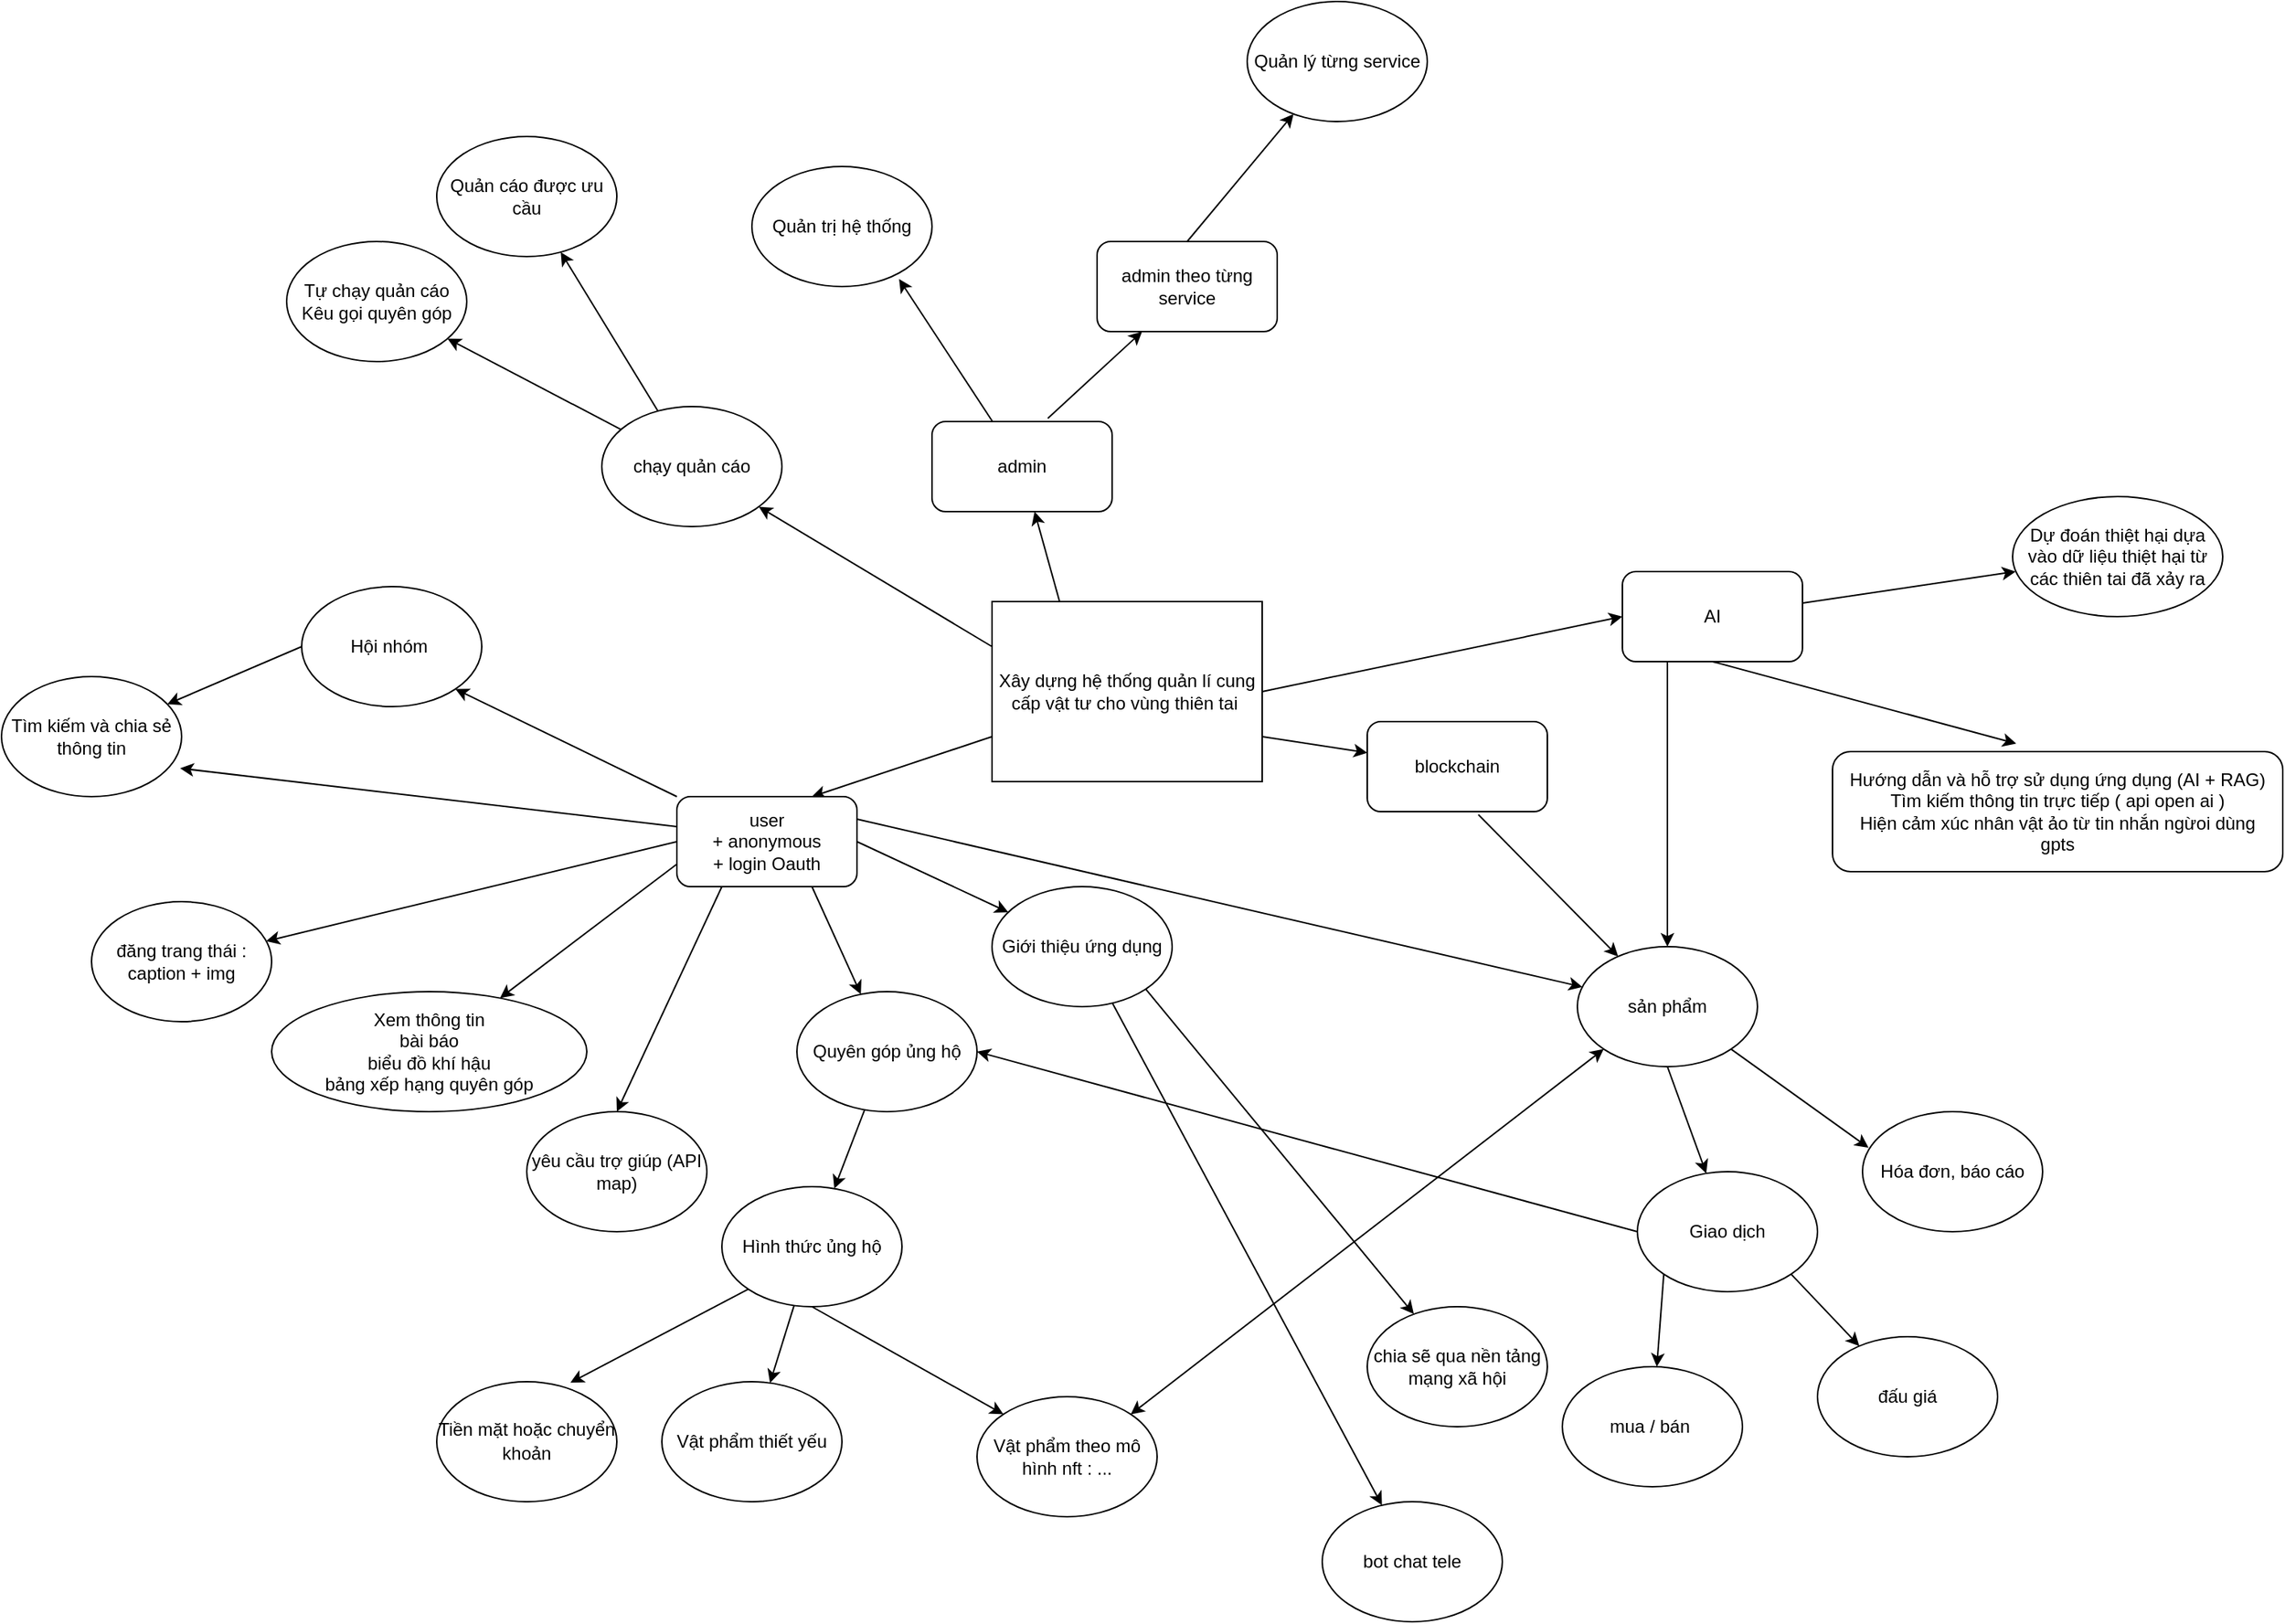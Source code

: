 <mxfile>
    <diagram id="UyJF-q3qDyYBs_Cnp6WH" name="Page-1">
        <mxGraphModel dx="2458" dy="2032" grid="1" gridSize="10" guides="1" tooltips="1" connect="1" arrows="1" fold="1" page="1" pageScale="1" pageWidth="850" pageHeight="1100" background="none" math="0" shadow="0">
            <root>
                <mxCell id="0"/>
                <mxCell id="1" parent="0"/>
                <mxCell id="17" value="" style="endArrow=classic;html=1;exitX=0;exitY=0.75;exitDx=0;exitDy=0;entryX=0.75;entryY=0;entryDx=0;entryDy=0;" parent="1" source="19" target="21" edge="1">
                    <mxGeometry width="50" height="50" relative="1" as="geometry">
                        <mxPoint x="88.28" y="398.288" as="sourcePoint"/>
                        <mxPoint x="50" y="320" as="targetPoint"/>
                    </mxGeometry>
                </mxCell>
                <mxCell id="19" value="Xây dựng hệ thống quản lí cung cấp vật tư cho vùng thiên tai&amp;nbsp;" style="rounded=0;whiteSpace=wrap;html=1;shadow=0;" parent="1" vertex="1">
                    <mxGeometry x="320" y="130" width="180" height="120" as="geometry"/>
                </mxCell>
                <mxCell id="24" value="" style="edgeStyle=none;html=1;exitX=1;exitY=0.5;exitDx=0;exitDy=0;" parent="1" source="21" target="25" edge="1">
                    <mxGeometry relative="1" as="geometry">
                        <mxPoint x="170" y="390" as="targetPoint"/>
                    </mxGeometry>
                </mxCell>
                <mxCell id="21" value="user&lt;br&gt;+ anonymous&lt;br&gt;+ login Oauth" style="rounded=1;whiteSpace=wrap;html=1;" parent="1" vertex="1">
                    <mxGeometry x="110" y="260" width="120" height="60" as="geometry"/>
                </mxCell>
                <mxCell id="51" value="" style="edgeStyle=none;html=1;" parent="1" source="25" target="52" edge="1">
                    <mxGeometry relative="1" as="geometry">
                        <mxPoint x="460" y="480" as="targetPoint"/>
                    </mxGeometry>
                </mxCell>
                <mxCell id="25" value="Giới thiệu ứng dụng" style="ellipse;whiteSpace=wrap;html=1;" parent="1" vertex="1">
                    <mxGeometry x="320" y="320" width="120" height="80" as="geometry"/>
                </mxCell>
                <mxCell id="26" value="" style="edgeStyle=none;html=1;exitX=0.75;exitY=1;exitDx=0;exitDy=0;" parent="1" source="21" target="27" edge="1">
                    <mxGeometry relative="1" as="geometry">
                        <mxPoint x="240" y="300" as="sourcePoint"/>
                        <mxPoint x="250" y="410" as="targetPoint"/>
                    </mxGeometry>
                </mxCell>
                <mxCell id="47" value="" style="edgeStyle=none;html=1;" parent="1" source="88" target="46" edge="1">
                    <mxGeometry relative="1" as="geometry">
                        <mxPoint x="140" y="520" as="sourcePoint"/>
                    </mxGeometry>
                </mxCell>
                <mxCell id="27" value="Quyên góp ủng hộ" style="ellipse;whiteSpace=wrap;html=1;" parent="1" vertex="1">
                    <mxGeometry x="190" y="390" width="120" height="80" as="geometry"/>
                </mxCell>
                <mxCell id="28" value="" style="endArrow=classic;html=1;exitX=0.25;exitY=1;exitDx=0;exitDy=0;entryX=0.5;entryY=0;entryDx=0;entryDy=0;" parent="1" source="21" target="29" edge="1">
                    <mxGeometry width="50" height="50" relative="1" as="geometry">
                        <mxPoint x="400" y="390" as="sourcePoint"/>
                        <mxPoint x="90" y="450" as="targetPoint"/>
                    </mxGeometry>
                </mxCell>
                <mxCell id="29" value="yêu cầu trợ giúp (API map)" style="ellipse;whiteSpace=wrap;html=1;" parent="1" vertex="1">
                    <mxGeometry x="10" y="470" width="120" height="80" as="geometry"/>
                </mxCell>
                <mxCell id="30" value="" style="endArrow=classic;html=1;exitX=0;exitY=0.75;exitDx=0;exitDy=0;" parent="1" source="21" target="31" edge="1">
                    <mxGeometry width="50" height="50" relative="1" as="geometry">
                        <mxPoint x="400" y="390" as="sourcePoint"/>
                        <mxPoint y="350" as="targetPoint"/>
                    </mxGeometry>
                </mxCell>
                <mxCell id="31" value="Xem thông tin&lt;br&gt;bài báo&lt;br&gt;biểu đồ khí hậu&lt;br&gt;bảng xếp hạng quyên góp" style="ellipse;whiteSpace=wrap;html=1;" parent="1" vertex="1">
                    <mxGeometry x="-160" y="390" width="210" height="80" as="geometry"/>
                </mxCell>
                <mxCell id="32" value="" style="endArrow=classic;html=1;entryX=0.408;entryY=-0.067;entryDx=0;entryDy=0;entryPerimeter=0;exitX=0.5;exitY=1;exitDx=0;exitDy=0;" parent="1" source="36" target="34" edge="1">
                    <mxGeometry width="50" height="50" relative="1" as="geometry">
                        <mxPoint x="610" y="170" as="sourcePoint"/>
                        <mxPoint x="660" y="240" as="targetPoint"/>
                    </mxGeometry>
                </mxCell>
                <mxCell id="34" value="Hướng dẫn và hỗ trợ sử dụng ứng dụng (AI + RAG)&lt;br&gt;Tìm kiếm thông tin trực tiếp ( api open ai )&lt;br&gt;Hiện cảm xúc nhân vật ảo từ tin nhắn ngừoi dùng&lt;br&gt;gpts" style="rounded=1;whiteSpace=wrap;html=1;" parent="1" vertex="1">
                    <mxGeometry x="880" y="230" width="300" height="80" as="geometry"/>
                </mxCell>
                <mxCell id="36" value="AI" style="rounded=1;whiteSpace=wrap;html=1;" parent="1" vertex="1">
                    <mxGeometry x="740" y="110" width="120" height="60" as="geometry"/>
                </mxCell>
                <mxCell id="37" value="" style="endArrow=classic;html=1;exitX=1;exitY=0.5;exitDx=0;exitDy=0;entryX=0;entryY=0.5;entryDx=0;entryDy=0;" parent="1" source="19" target="36" edge="1">
                    <mxGeometry width="50" height="50" relative="1" as="geometry">
                        <mxPoint x="340" y="440" as="sourcePoint"/>
                        <mxPoint x="390" y="390" as="targetPoint"/>
                    </mxGeometry>
                </mxCell>
                <mxCell id="38" value="" style="endArrow=classic;html=1;exitX=0;exitY=0.25;exitDx=0;exitDy=0;" parent="1" source="19" target="39" edge="1">
                    <mxGeometry width="50" height="50" relative="1" as="geometry">
                        <mxPoint x="340" y="440" as="sourcePoint"/>
                        <mxPoint x="190" y="150" as="targetPoint"/>
                    </mxGeometry>
                </mxCell>
                <mxCell id="56" value="" style="edgeStyle=none;html=1;" parent="1" source="39" target="55" edge="1">
                    <mxGeometry relative="1" as="geometry"/>
                </mxCell>
                <mxCell id="39" value="chạy quản cáo" style="ellipse;whiteSpace=wrap;html=1;" parent="1" vertex="1">
                    <mxGeometry x="60" width="120" height="80" as="geometry"/>
                </mxCell>
                <mxCell id="40" value="" style="endArrow=classic;html=1;exitX=0.25;exitY=0;exitDx=0;exitDy=0;" parent="1" source="19" target="42" edge="1">
                    <mxGeometry width="50" height="50" relative="1" as="geometry">
                        <mxPoint x="340" y="440" as="sourcePoint"/>
                        <mxPoint x="324.874" y="92.549" as="targetPoint"/>
                    </mxGeometry>
                </mxCell>
                <mxCell id="44" value="" style="edgeStyle=none;html=1;entryX=0.817;entryY=0.938;entryDx=0;entryDy=0;entryPerimeter=0;" parent="1" source="42" target="45" edge="1">
                    <mxGeometry relative="1" as="geometry">
                        <mxPoint x="260.004" y="-70.001" as="targetPoint"/>
                    </mxGeometry>
                </mxCell>
                <mxCell id="42" value="admin" style="rounded=1;whiteSpace=wrap;html=1;" parent="1" vertex="1">
                    <mxGeometry x="280.004" y="9.999" width="120" height="60" as="geometry"/>
                </mxCell>
                <mxCell id="45" value="Quản trị hệ thống" style="ellipse;whiteSpace=wrap;html=1;" parent="1" vertex="1">
                    <mxGeometry x="160" y="-160" width="120" height="80" as="geometry"/>
                </mxCell>
                <mxCell id="46" value="Vật phẩm thiết yếu" style="ellipse;whiteSpace=wrap;html=1;" parent="1" vertex="1">
                    <mxGeometry x="100" y="650" width="120" height="80" as="geometry"/>
                </mxCell>
                <mxCell id="49" value="Vật phẩm theo mô hình nft : ..." style="ellipse;whiteSpace=wrap;html=1;" parent="1" vertex="1">
                    <mxGeometry x="310" y="660" width="120" height="80" as="geometry"/>
                </mxCell>
                <mxCell id="52" value="bot chat tele" style="ellipse;whiteSpace=wrap;html=1;" parent="1" vertex="1">
                    <mxGeometry x="540" y="730" width="120" height="80" as="geometry"/>
                </mxCell>
                <mxCell id="53" value="" style="endArrow=classic;html=1;" parent="1" source="39" target="54" edge="1">
                    <mxGeometry width="50" height="50" relative="1" as="geometry">
                        <mxPoint x="320" y="340" as="sourcePoint"/>
                        <mxPoint x="-80" y="210" as="targetPoint"/>
                    </mxGeometry>
                </mxCell>
                <mxCell id="54" value="Tự chạy quản cáo&lt;br&gt;Kêu gọi quyên góp" style="ellipse;whiteSpace=wrap;html=1;" parent="1" vertex="1">
                    <mxGeometry x="-150" y="-110" width="120" height="80" as="geometry"/>
                </mxCell>
                <mxCell id="55" value="Quản cáo được ưu cầu" style="ellipse;whiteSpace=wrap;html=1;" parent="1" vertex="1">
                    <mxGeometry x="-50" y="-180" width="120" height="80" as="geometry"/>
                </mxCell>
                <mxCell id="58" value="" style="endArrow=classic;html=1;exitX=0;exitY=0.5;exitDx=0;exitDy=0;" parent="1" source="21" target="59" edge="1">
                    <mxGeometry width="50" height="50" relative="1" as="geometry">
                        <mxPoint x="160" y="320" as="sourcePoint"/>
                        <mxPoint x="-40" y="240" as="targetPoint"/>
                    </mxGeometry>
                </mxCell>
                <mxCell id="59" value="đăng trang thái : caption + img" style="ellipse;whiteSpace=wrap;html=1;" parent="1" vertex="1">
                    <mxGeometry x="-280" y="330" width="120" height="80" as="geometry"/>
                </mxCell>
                <mxCell id="61" value="" style="endArrow=classic;html=1;exitX=1;exitY=0.25;exitDx=0;exitDy=0;" parent="1" source="21" target="62" edge="1">
                    <mxGeometry width="50" height="50" relative="1" as="geometry">
                        <mxPoint x="120" y="180" as="sourcePoint"/>
                        <mxPoint y="180" as="targetPoint"/>
                    </mxGeometry>
                </mxCell>
                <mxCell id="62" value="sản phẩm" style="ellipse;whiteSpace=wrap;html=1;" parent="1" vertex="1">
                    <mxGeometry x="710" y="360" width="120" height="80" as="geometry"/>
                </mxCell>
                <mxCell id="63" value="" style="endArrow=classic;html=1;exitX=1;exitY=0.75;exitDx=0;exitDy=0;" parent="1" source="19" target="65" edge="1">
                    <mxGeometry width="50" height="50" relative="1" as="geometry">
                        <mxPoint x="610" y="380" as="sourcePoint"/>
                        <mxPoint x="582.878" y="237.76" as="targetPoint"/>
                    </mxGeometry>
                </mxCell>
                <mxCell id="65" value="blockchain" style="rounded=1;whiteSpace=wrap;html=1;" parent="1" vertex="1">
                    <mxGeometry x="569.998" y="210.0" width="120" height="60" as="geometry"/>
                </mxCell>
                <mxCell id="66" value="" style="endArrow=classic;html=1;exitX=0.617;exitY=1.033;exitDx=0;exitDy=0;exitPerimeter=0;" parent="1" source="65" target="62" edge="1">
                    <mxGeometry width="50" height="50" relative="1" as="geometry">
                        <mxPoint x="610" y="380" as="sourcePoint"/>
                        <mxPoint x="660" y="330" as="targetPoint"/>
                    </mxGeometry>
                </mxCell>
                <mxCell id="67" value="" style="endArrow=classic;html=1;exitX=0.25;exitY=1;exitDx=0;exitDy=0;entryX=0.5;entryY=0;entryDx=0;entryDy=0;" parent="1" source="36" target="62" edge="1">
                    <mxGeometry width="50" height="50" relative="1" as="geometry">
                        <mxPoint x="670" y="380" as="sourcePoint"/>
                        <mxPoint x="720" y="330" as="targetPoint"/>
                    </mxGeometry>
                </mxCell>
                <mxCell id="69" value="" style="endArrow=classic;html=1;exitX=0.5;exitY=1;exitDx=0;exitDy=0;" parent="1" source="62" target="70" edge="1">
                    <mxGeometry width="50" height="50" relative="1" as="geometry">
                        <mxPoint x="420" y="500" as="sourcePoint"/>
                        <mxPoint x="750" y="510" as="targetPoint"/>
                    </mxGeometry>
                </mxCell>
                <mxCell id="70" value="Giao dịch" style="ellipse;whiteSpace=wrap;html=1;" parent="1" vertex="1">
                    <mxGeometry x="750" y="510" width="120" height="80" as="geometry"/>
                </mxCell>
                <mxCell id="71" value="" style="endArrow=classic;startArrow=classic;html=1;exitX=1;exitY=0;exitDx=0;exitDy=0;entryX=0;entryY=1;entryDx=0;entryDy=0;" parent="1" source="49" target="62" edge="1">
                    <mxGeometry width="50" height="50" relative="1" as="geometry">
                        <mxPoint x="420" y="500" as="sourcePoint"/>
                        <mxPoint x="470" y="450" as="targetPoint"/>
                    </mxGeometry>
                </mxCell>
                <mxCell id="72" value="" style="endArrow=classic;html=1;exitX=0;exitY=1;exitDx=0;exitDy=0;" parent="1" source="70" target="73" edge="1">
                    <mxGeometry width="50" height="50" relative="1" as="geometry">
                        <mxPoint x="420" y="500" as="sourcePoint"/>
                        <mxPoint x="750" y="670" as="targetPoint"/>
                    </mxGeometry>
                </mxCell>
                <mxCell id="73" value="mua / bán&amp;nbsp;" style="ellipse;whiteSpace=wrap;html=1;" parent="1" vertex="1">
                    <mxGeometry x="700" y="640" width="120" height="80" as="geometry"/>
                </mxCell>
                <mxCell id="74" value="" style="endArrow=classic;html=1;exitX=1;exitY=1;exitDx=0;exitDy=0;" parent="1" source="70" target="75" edge="1">
                    <mxGeometry width="50" height="50" relative="1" as="geometry">
                        <mxPoint x="420" y="500" as="sourcePoint"/>
                        <mxPoint x="890" y="670" as="targetPoint"/>
                    </mxGeometry>
                </mxCell>
                <mxCell id="75" value="đấu giá" style="ellipse;whiteSpace=wrap;html=1;" parent="1" vertex="1">
                    <mxGeometry x="870" y="620" width="120" height="80" as="geometry"/>
                </mxCell>
                <mxCell id="76" value="" style="endArrow=classic;html=1;exitX=0;exitY=0.5;exitDx=0;exitDy=0;entryX=1;entryY=0.5;entryDx=0;entryDy=0;" parent="1" source="70" target="27" edge="1">
                    <mxGeometry width="50" height="50" relative="1" as="geometry">
                        <mxPoint x="420" y="520" as="sourcePoint"/>
                        <mxPoint x="470" y="470" as="targetPoint"/>
                    </mxGeometry>
                </mxCell>
                <mxCell id="77" value="" style="endArrow=classic;html=1;exitX=0;exitY=0;exitDx=0;exitDy=0;entryX=1;entryY=1;entryDx=0;entryDy=0;" parent="1" source="21" target="78" edge="1">
                    <mxGeometry width="50" height="50" relative="1" as="geometry">
                        <mxPoint x="430" y="280" as="sourcePoint"/>
                        <mxPoint x="30" y="200" as="targetPoint"/>
                    </mxGeometry>
                </mxCell>
                <mxCell id="78" value="Hội nhóm&amp;nbsp;" style="ellipse;whiteSpace=wrap;html=1;" parent="1" vertex="1">
                    <mxGeometry x="-140" y="120" width="120" height="80" as="geometry"/>
                </mxCell>
                <mxCell id="79" value="" style="endArrow=classic;html=1;exitX=0;exitY=0.5;exitDx=0;exitDy=0;" parent="1" source="78" target="80" edge="1">
                    <mxGeometry width="50" height="50" relative="1" as="geometry">
                        <mxPoint x="290" y="330" as="sourcePoint"/>
                        <mxPoint x="-220" y="140" as="targetPoint"/>
                    </mxGeometry>
                </mxCell>
                <mxCell id="80" value="Tìm kiếm và chia sẻ thông tin" style="ellipse;whiteSpace=wrap;html=1;" parent="1" vertex="1">
                    <mxGeometry x="-340" y="180" width="120" height="80" as="geometry"/>
                </mxCell>
                <mxCell id="81" value="" style="endArrow=classic;html=1;exitX=1;exitY=1;exitDx=0;exitDy=0;" parent="1" source="25" target="82" edge="1">
                    <mxGeometry width="50" height="50" relative="1" as="geometry">
                        <mxPoint x="450" y="480" as="sourcePoint"/>
                        <mxPoint x="560" y="600" as="targetPoint"/>
                    </mxGeometry>
                </mxCell>
                <mxCell id="82" value="chia sẽ qua nền tảng mạng xã hội" style="ellipse;whiteSpace=wrap;html=1;" parent="1" vertex="1">
                    <mxGeometry x="570" y="600" width="120" height="80" as="geometry"/>
                </mxCell>
                <mxCell id="83" value="Dự đoán thiệt hại dựa vào dữ liệu thiệt hại từ các thiên tai đã xảy ra" style="ellipse;whiteSpace=wrap;html=1;" vertex="1" parent="1">
                    <mxGeometry x="1000" y="60" width="140" height="80" as="geometry"/>
                </mxCell>
                <mxCell id="84" value="" style="endArrow=classic;html=1;" edge="1" parent="1">
                    <mxGeometry width="50" height="50" relative="1" as="geometry">
                        <mxPoint x="860" y="131" as="sourcePoint"/>
                        <mxPoint x="1002" y="110" as="targetPoint"/>
                    </mxGeometry>
                </mxCell>
                <mxCell id="85" value="Hóa đơn, báo cáo" style="ellipse;whiteSpace=wrap;html=1;" vertex="1" parent="1">
                    <mxGeometry x="900" y="470" width="120" height="80" as="geometry"/>
                </mxCell>
                <mxCell id="86" value="" style="endArrow=classic;html=1;entryX=0.033;entryY=0.305;entryDx=0;entryDy=0;entryPerimeter=0;exitX=1;exitY=1;exitDx=0;exitDy=0;" edge="1" parent="1" source="62">
                    <mxGeometry width="50" height="50" relative="1" as="geometry">
                        <mxPoint x="814" y="438" as="sourcePoint"/>
                        <mxPoint x="904" y="494" as="targetPoint"/>
                    </mxGeometry>
                </mxCell>
                <mxCell id="88" value="Hình thức ủng hộ" style="ellipse;whiteSpace=wrap;html=1;" vertex="1" parent="1">
                    <mxGeometry x="140" y="520" width="120" height="80" as="geometry"/>
                </mxCell>
                <mxCell id="89" value="" style="edgeStyle=none;html=1;exitX=0.5;exitY=1;exitDx=0;exitDy=0;entryX=0;entryY=0;entryDx=0;entryDy=0;" edge="1" parent="1" source="88" target="49">
                    <mxGeometry relative="1" as="geometry">
                        <mxPoint x="194.857" y="566.318" as="sourcePoint"/>
                        <mxPoint x="155.143" y="623.682" as="targetPoint"/>
                    </mxGeometry>
                </mxCell>
                <mxCell id="91" value="" style="edgeStyle=none;html=1;" edge="1" parent="1" source="27" target="88">
                    <mxGeometry relative="1" as="geometry">
                        <mxPoint x="198.173" y="609.215" as="sourcePoint"/>
                        <mxPoint x="182.057" y="660.816" as="targetPoint"/>
                    </mxGeometry>
                </mxCell>
                <mxCell id="92" value="&lt;font face=&quot;Helvetica&quot;&gt;Tiền mặt hoặc chuyển khoản&lt;/font&gt;" style="ellipse;whiteSpace=wrap;html=1;hachureGap=4;fontFamily=Architects Daughter;fontSource=https%3A%2F%2Ffonts.googleapis.com%2Fcss%3Ffamily%3DArchitects%2BDaughter;" vertex="1" parent="1">
                    <mxGeometry x="-50" y="650" width="120" height="80" as="geometry"/>
                </mxCell>
                <mxCell id="93" value="" style="edgeStyle=none;html=1;exitX=0;exitY=1;exitDx=0;exitDy=0;entryX=0.742;entryY=0.008;entryDx=0;entryDy=0;entryPerimeter=0;" edge="1" parent="1" source="88" target="92">
                    <mxGeometry relative="1" as="geometry">
                        <mxPoint x="198.173" y="609.215" as="sourcePoint"/>
                        <mxPoint x="182.057" y="660.816" as="targetPoint"/>
                    </mxGeometry>
                </mxCell>
                <mxCell id="94" value="" style="endArrow=classic;html=1;entryX=0.992;entryY=0.764;entryDx=0;entryDy=0;entryPerimeter=0;" edge="1" parent="1" target="80">
                    <mxGeometry width="50" height="50" relative="1" as="geometry">
                        <mxPoint x="110" y="280" as="sourcePoint"/>
                        <mxPoint x="-27.574" y="198.284" as="targetPoint"/>
                    </mxGeometry>
                </mxCell>
                <mxCell id="95" value="admin theo từng service" style="rounded=1;whiteSpace=wrap;html=1;" vertex="1" parent="1">
                    <mxGeometry x="390.004" y="-110.001" width="120" height="60" as="geometry"/>
                </mxCell>
                <mxCell id="96" value="Quản lý từng service" style="ellipse;whiteSpace=wrap;html=1;" vertex="1" parent="1">
                    <mxGeometry x="490" y="-270" width="120" height="80" as="geometry"/>
                </mxCell>
                <mxCell id="97" value="" style="edgeStyle=none;html=1;entryX=0.25;entryY=1;entryDx=0;entryDy=0;exitX=0.643;exitY=-0.036;exitDx=0;exitDy=0;exitPerimeter=0;" edge="1" parent="1" source="42" target="95">
                    <mxGeometry relative="1" as="geometry">
                        <mxPoint x="268.04" y="-74.96" as="targetPoint"/>
                        <mxPoint x="330.326" y="19.999" as="sourcePoint"/>
                    </mxGeometry>
                </mxCell>
                <mxCell id="98" value="" style="edgeStyle=none;html=1;exitX=0.5;exitY=0;exitDx=0;exitDy=0;" edge="1" parent="1" source="95" target="96">
                    <mxGeometry relative="1" as="geometry">
                        <mxPoint x="430.004" y="-40.001" as="targetPoint"/>
                        <mxPoint x="470" y="-120" as="sourcePoint"/>
                    </mxGeometry>
                </mxCell>
            </root>
        </mxGraphModel>
    </diagram>
</mxfile>